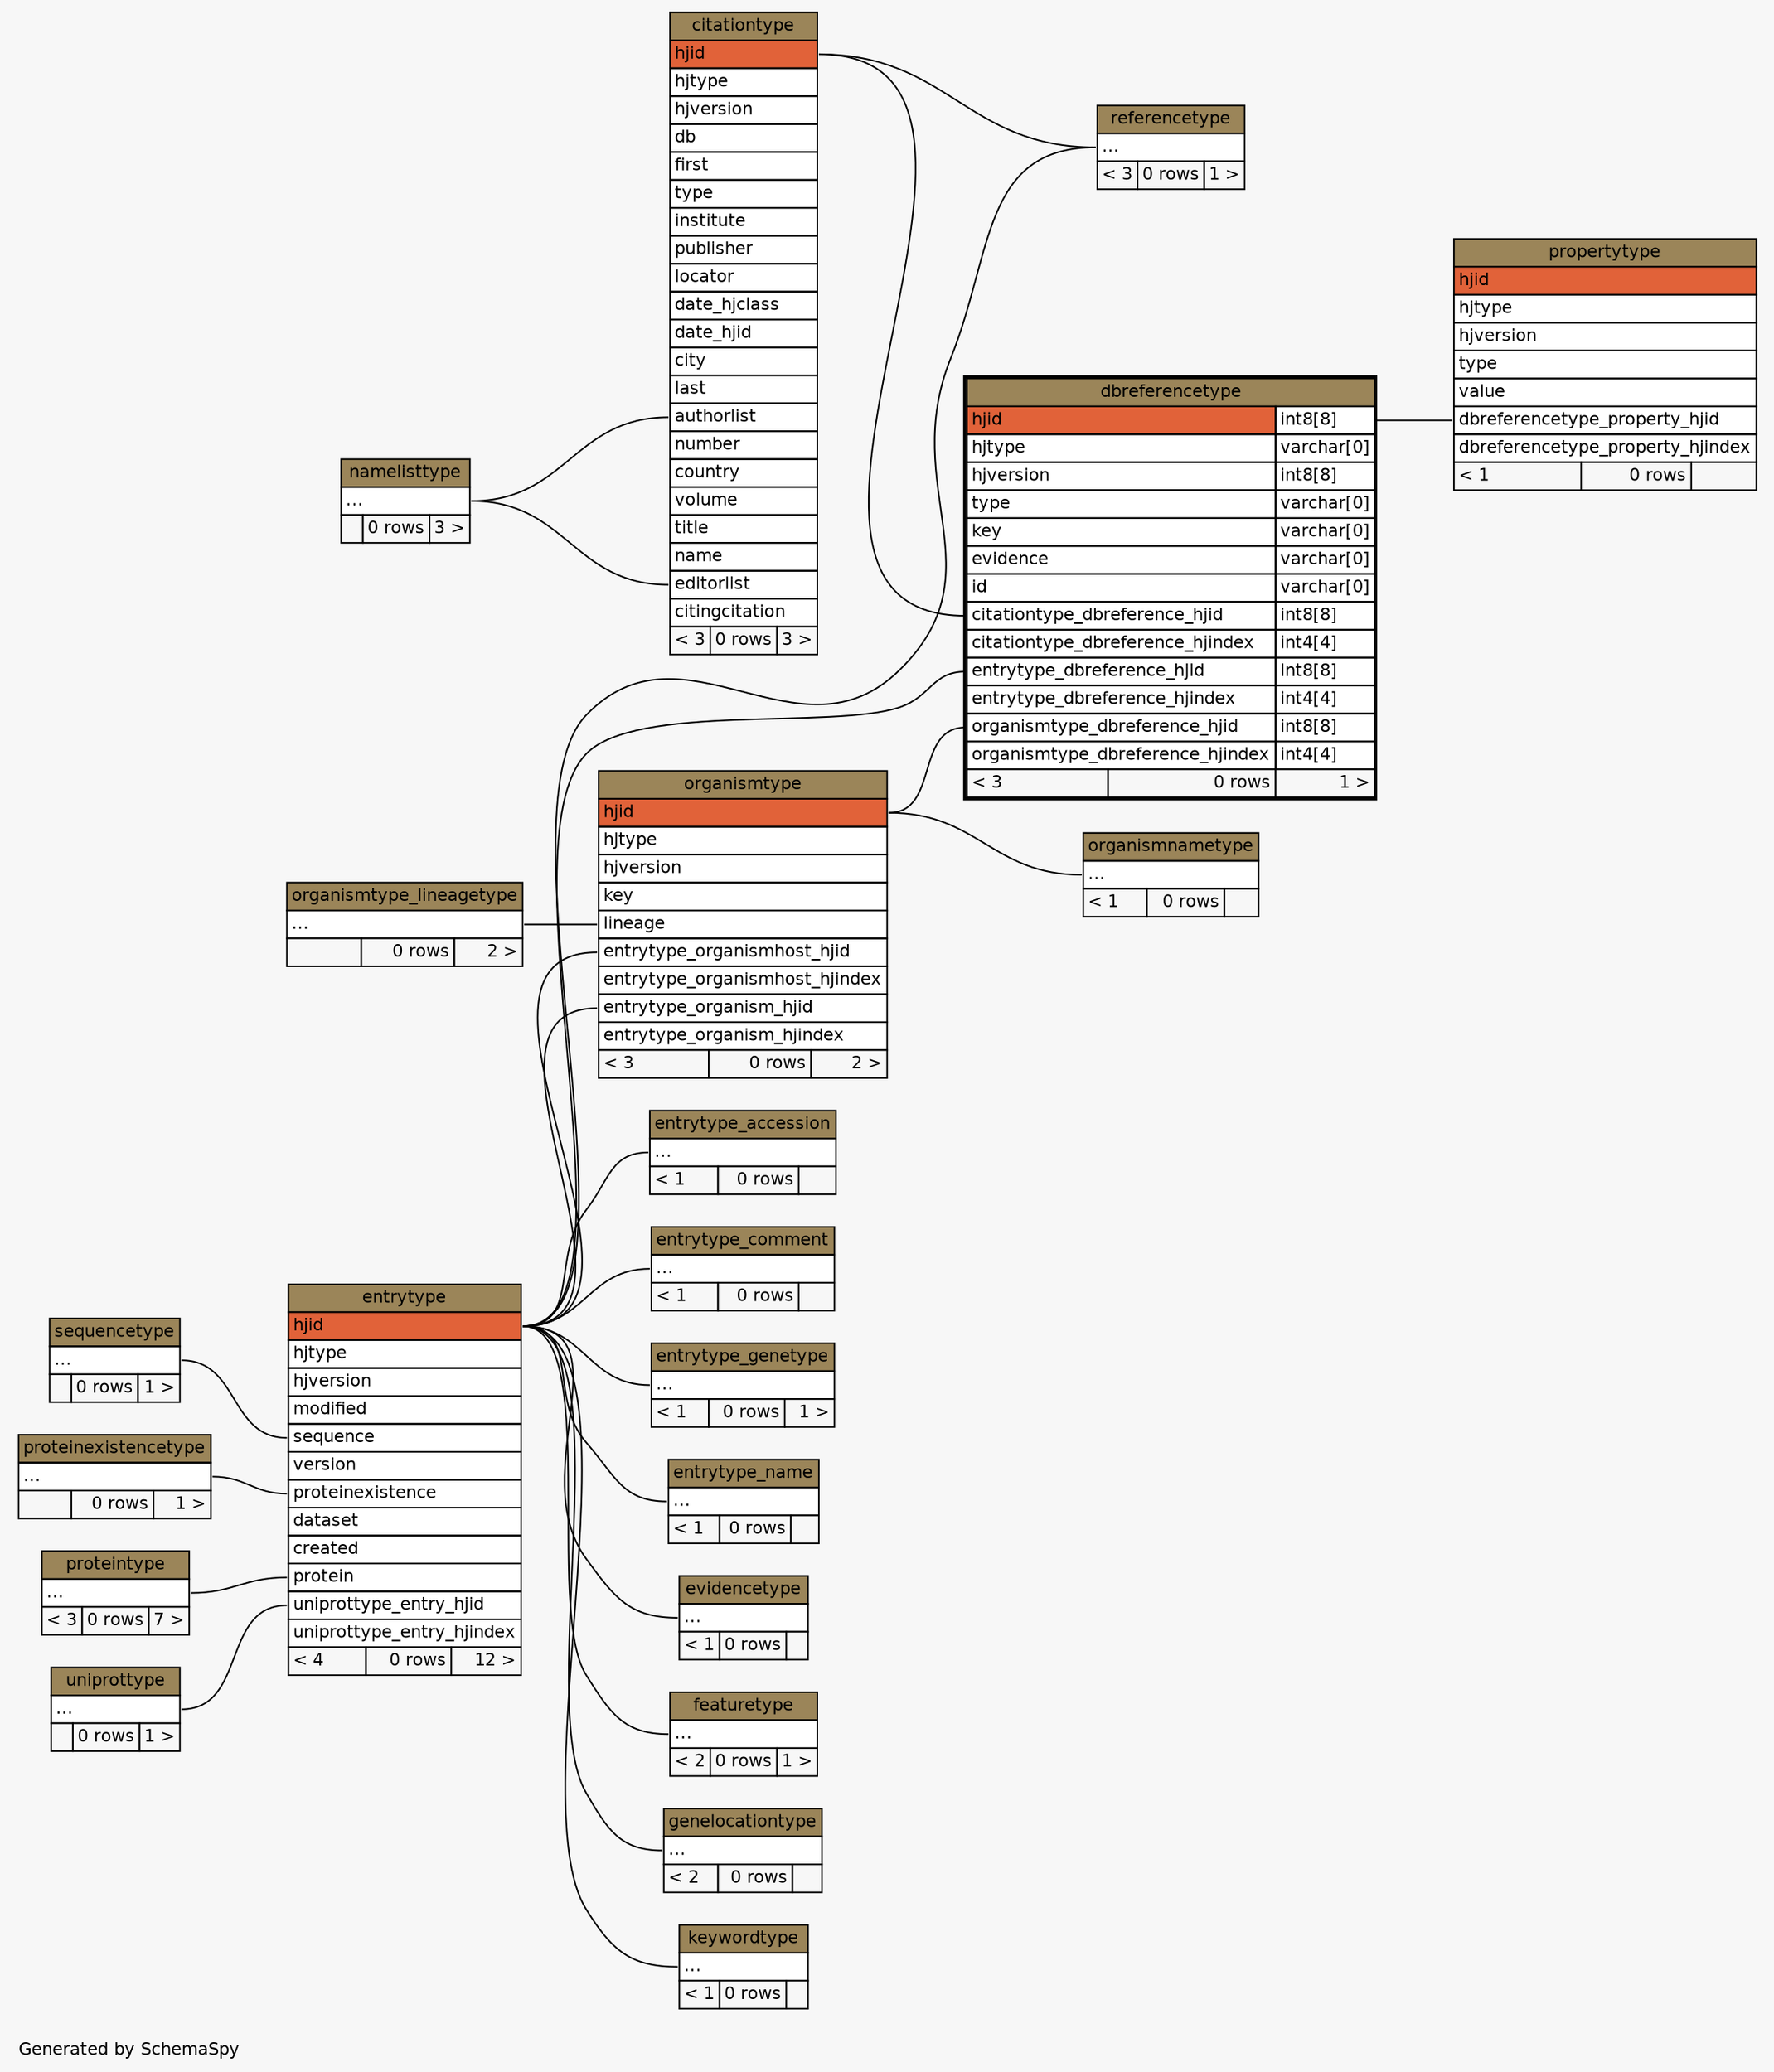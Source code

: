 // dot 2.22.2 on Windows Vista 6.0
// SchemaSpy rev 536
digraph "twoDegreesRelationshipsDiagram" {
  graph [
    rankdir="RL"
    bgcolor="#f7f7f7"
    label="\nGenerated by SchemaSpy"
    labeljust="l"
    nodesep="0.18"
    ranksep="0.46"
    fontname="Helvetica"
    fontsize="11"
  ];
  node [
    fontname="Helvetica"
    fontsize="11"
    shape="plaintext"
  ];
  edge [
    arrowsize="0.8"
  ];
  "citationtype":"authorlist":w -> "namelisttype":"elipses":e [arrowhead=none arrowtail=crowodot];
  "citationtype":"editorlist":w -> "namelisttype":"elipses":e [arrowhead=none arrowtail=crowodot];
  "dbreferencetype":"citationtype_dbreference_hjid":w -> "citationtype":"hjid":e [arrowhead=none arrowtail=crowodot];
  "dbreferencetype":"entrytype_dbreference_hjid":w -> "entrytype":"hjid":e [arrowhead=none arrowtail=crowodot];
  "dbreferencetype":"organismtype_dbreference_hjid":w -> "organismtype":"hjid":e [arrowhead=none arrowtail=crowodot];
  "entrytype":"protein":w -> "proteintype":"elipses":e [arrowhead=none arrowtail=crowodot];
  "entrytype":"proteinexistence":w -> "proteinexistencetype":"elipses":e [arrowhead=none arrowtail=crowodot];
  "entrytype":"sequence":w -> "sequencetype":"elipses":e [arrowhead=none arrowtail=crowodot];
  "entrytype":"uniprottype_entry_hjid":w -> "uniprottype":"elipses":e [arrowhead=none arrowtail=crowodot];
  "entrytype_accession":"elipses":w -> "entrytype":"hjid":e [arrowhead=none arrowtail=crowodot];
  "entrytype_comment":"elipses":w -> "entrytype":"hjid":e [arrowhead=none arrowtail=crowodot];
  "entrytype_genetype":"elipses":w -> "entrytype":"hjid":e [arrowhead=none arrowtail=crowodot];
  "entrytype_name":"elipses":w -> "entrytype":"hjid":e [arrowhead=none arrowtail=crowodot];
  "evidencetype":"elipses":w -> "entrytype":"hjid":e [arrowhead=none arrowtail=crowodot];
  "featuretype":"elipses":w -> "entrytype":"hjid":e [arrowhead=none arrowtail=crowodot];
  "genelocationtype":"elipses":w -> "entrytype":"hjid":e [arrowhead=none arrowtail=crowodot];
  "keywordtype":"elipses":w -> "entrytype":"hjid":e [arrowhead=none arrowtail=crowodot];
  "organismnametype":"elipses":w -> "organismtype":"hjid":e [arrowhead=none arrowtail=crowodot];
  "organismtype":"entrytype_organism_hjid":w -> "entrytype":"hjid":e [arrowhead=none arrowtail=crowodot];
  "organismtype":"entrytype_organismhost_hjid":w -> "entrytype":"hjid":e [arrowhead=none arrowtail=crowodot];
  "organismtype":"lineage":w -> "organismtype_lineagetype":"elipses":e [arrowhead=none arrowtail=crowodot];
  "propertytype":"dbreferencetype_property_hjid":w -> "dbreferencetype":"hjid.type":e [arrowhead=none arrowtail=crowodot];
  "referencetype":"elipses":w -> "citationtype":"hjid":e [arrowhead=none arrowtail=crowodot];
  "referencetype":"elipses":w -> "entrytype":"hjid":e [arrowhead=none arrowtail=crowodot];
  "citationtype" [
    label=<
    <TABLE BORDER="0" CELLBORDER="1" CELLSPACING="0" BGCOLOR="#ffffff">
      <TR><TD COLSPAN="3" BGCOLOR="#9b8559" ALIGN="CENTER">citationtype</TD></TR>
      <TR><TD PORT="hjid" COLSPAN="3" BGCOLOR="#e16239" ALIGN="LEFT">hjid</TD></TR>
      <TR><TD PORT="hjtype" COLSPAN="3" ALIGN="LEFT">hjtype</TD></TR>
      <TR><TD PORT="hjversion" COLSPAN="3" ALIGN="LEFT">hjversion</TD></TR>
      <TR><TD PORT="db" COLSPAN="3" ALIGN="LEFT">db</TD></TR>
      <TR><TD PORT="first" COLSPAN="3" ALIGN="LEFT">first</TD></TR>
      <TR><TD PORT="type" COLSPAN="3" ALIGN="LEFT">type</TD></TR>
      <TR><TD PORT="institute" COLSPAN="3" ALIGN="LEFT">institute</TD></TR>
      <TR><TD PORT="publisher" COLSPAN="3" ALIGN="LEFT">publisher</TD></TR>
      <TR><TD PORT="locator" COLSPAN="3" ALIGN="LEFT">locator</TD></TR>
      <TR><TD PORT="date_hjclass" COLSPAN="3" ALIGN="LEFT">date_hjclass</TD></TR>
      <TR><TD PORT="date_hjid" COLSPAN="3" ALIGN="LEFT">date_hjid</TD></TR>
      <TR><TD PORT="city" COLSPAN="3" ALIGN="LEFT">city</TD></TR>
      <TR><TD PORT="last" COLSPAN="3" ALIGN="LEFT">last</TD></TR>
      <TR><TD PORT="authorlist" COLSPAN="3" ALIGN="LEFT">authorlist</TD></TR>
      <TR><TD PORT="number" COLSPAN="3" ALIGN="LEFT">number</TD></TR>
      <TR><TD PORT="country" COLSPAN="3" ALIGN="LEFT">country</TD></TR>
      <TR><TD PORT="volume" COLSPAN="3" ALIGN="LEFT">volume</TD></TR>
      <TR><TD PORT="title" COLSPAN="3" ALIGN="LEFT">title</TD></TR>
      <TR><TD PORT="name" COLSPAN="3" ALIGN="LEFT">name</TD></TR>
      <TR><TD PORT="editorlist" COLSPAN="3" ALIGN="LEFT">editorlist</TD></TR>
      <TR><TD PORT="citingcitation" COLSPAN="3" ALIGN="LEFT">citingcitation</TD></TR>
      <TR><TD ALIGN="LEFT" BGCOLOR="#f7f7f7">&lt; 3</TD><TD ALIGN="RIGHT" BGCOLOR="#f7f7f7">0 rows</TD><TD ALIGN="RIGHT" BGCOLOR="#f7f7f7">3 &gt;</TD></TR>
    </TABLE>>
    URL="citationtype.html"
    tooltip="citationtype"
  ];
  "dbreferencetype" [
    label=<
    <TABLE BORDER="2" CELLBORDER="1" CELLSPACING="0" BGCOLOR="#ffffff">
      <TR><TD COLSPAN="3" BGCOLOR="#9b8559" ALIGN="CENTER">dbreferencetype</TD></TR>
      <TR><TD PORT="hjid" COLSPAN="2" BGCOLOR="#e16239" ALIGN="LEFT">hjid</TD><TD PORT="hjid.type" ALIGN="LEFT">int8[8]</TD></TR>
      <TR><TD PORT="hjtype" COLSPAN="2" ALIGN="LEFT">hjtype</TD><TD PORT="hjtype.type" ALIGN="LEFT">varchar[0]</TD></TR>
      <TR><TD PORT="hjversion" COLSPAN="2" ALIGN="LEFT">hjversion</TD><TD PORT="hjversion.type" ALIGN="LEFT">int8[8]</TD></TR>
      <TR><TD PORT="type" COLSPAN="2" ALIGN="LEFT">type</TD><TD PORT="type.type" ALIGN="LEFT">varchar[0]</TD></TR>
      <TR><TD PORT="key" COLSPAN="2" ALIGN="LEFT">key</TD><TD PORT="key.type" ALIGN="LEFT">varchar[0]</TD></TR>
      <TR><TD PORT="evidence" COLSPAN="2" ALIGN="LEFT">evidence</TD><TD PORT="evidence.type" ALIGN="LEFT">varchar[0]</TD></TR>
      <TR><TD PORT="id" COLSPAN="2" ALIGN="LEFT">id</TD><TD PORT="id.type" ALIGN="LEFT">varchar[0]</TD></TR>
      <TR><TD PORT="citationtype_dbreference_hjid" COLSPAN="2" ALIGN="LEFT">citationtype_dbreference_hjid</TD><TD PORT="citationtype_dbreference_hjid.type" ALIGN="LEFT">int8[8]</TD></TR>
      <TR><TD PORT="citationtype_dbreference_hjindex" COLSPAN="2" ALIGN="LEFT">citationtype_dbreference_hjindex</TD><TD PORT="citationtype_dbreference_hjindex.type" ALIGN="LEFT">int4[4]</TD></TR>
      <TR><TD PORT="entrytype_dbreference_hjid" COLSPAN="2" ALIGN="LEFT">entrytype_dbreference_hjid</TD><TD PORT="entrytype_dbreference_hjid.type" ALIGN="LEFT">int8[8]</TD></TR>
      <TR><TD PORT="entrytype_dbreference_hjindex" COLSPAN="2" ALIGN="LEFT">entrytype_dbreference_hjindex</TD><TD PORT="entrytype_dbreference_hjindex.type" ALIGN="LEFT">int4[4]</TD></TR>
      <TR><TD PORT="organismtype_dbreference_hjid" COLSPAN="2" ALIGN="LEFT">organismtype_dbreference_hjid</TD><TD PORT="organismtype_dbreference_hjid.type" ALIGN="LEFT">int8[8]</TD></TR>
      <TR><TD PORT="organismtype_dbreference_hjindex" COLSPAN="2" ALIGN="LEFT">organismtype_dbreference_hjindex</TD><TD PORT="organismtype_dbreference_hjindex.type" ALIGN="LEFT">int4[4]</TD></TR>
      <TR><TD ALIGN="LEFT" BGCOLOR="#f7f7f7">&lt; 3</TD><TD ALIGN="RIGHT" BGCOLOR="#f7f7f7">0 rows</TD><TD ALIGN="RIGHT" BGCOLOR="#f7f7f7">1 &gt;</TD></TR>
    </TABLE>>
    URL="dbreferencetype.html"
    tooltip="dbreferencetype"
  ];
  "entrytype" [
    label=<
    <TABLE BORDER="0" CELLBORDER="1" CELLSPACING="0" BGCOLOR="#ffffff">
      <TR><TD COLSPAN="3" BGCOLOR="#9b8559" ALIGN="CENTER">entrytype</TD></TR>
      <TR><TD PORT="hjid" COLSPAN="3" BGCOLOR="#e16239" ALIGN="LEFT">hjid</TD></TR>
      <TR><TD PORT="hjtype" COLSPAN="3" ALIGN="LEFT">hjtype</TD></TR>
      <TR><TD PORT="hjversion" COLSPAN="3" ALIGN="LEFT">hjversion</TD></TR>
      <TR><TD PORT="modified" COLSPAN="3" ALIGN="LEFT">modified</TD></TR>
      <TR><TD PORT="sequence" COLSPAN="3" ALIGN="LEFT">sequence</TD></TR>
      <TR><TD PORT="version" COLSPAN="3" ALIGN="LEFT">version</TD></TR>
      <TR><TD PORT="proteinexistence" COLSPAN="3" ALIGN="LEFT">proteinexistence</TD></TR>
      <TR><TD PORT="dataset" COLSPAN="3" ALIGN="LEFT">dataset</TD></TR>
      <TR><TD PORT="created" COLSPAN="3" ALIGN="LEFT">created</TD></TR>
      <TR><TD PORT="protein" COLSPAN="3" ALIGN="LEFT">protein</TD></TR>
      <TR><TD PORT="uniprottype_entry_hjid" COLSPAN="3" ALIGN="LEFT">uniprottype_entry_hjid</TD></TR>
      <TR><TD PORT="uniprottype_entry_hjindex" COLSPAN="3" ALIGN="LEFT">uniprottype_entry_hjindex</TD></TR>
      <TR><TD ALIGN="LEFT" BGCOLOR="#f7f7f7">&lt; 4</TD><TD ALIGN="RIGHT" BGCOLOR="#f7f7f7">0 rows</TD><TD ALIGN="RIGHT" BGCOLOR="#f7f7f7">12 &gt;</TD></TR>
    </TABLE>>
    URL="entrytype.html"
    tooltip="entrytype"
  ];
  "entrytype_accession" [
    label=<
    <TABLE BORDER="0" CELLBORDER="1" CELLSPACING="0" BGCOLOR="#ffffff">
      <TR><TD COLSPAN="3" BGCOLOR="#9b8559" ALIGN="CENTER">entrytype_accession</TD></TR>
      <TR><TD PORT="elipses" COLSPAN="3" ALIGN="LEFT">...</TD></TR>
      <TR><TD ALIGN="LEFT" BGCOLOR="#f7f7f7">&lt; 1</TD><TD ALIGN="RIGHT" BGCOLOR="#f7f7f7">0 rows</TD><TD ALIGN="RIGHT" BGCOLOR="#f7f7f7">  </TD></TR>
    </TABLE>>
    URL="entrytype_accession.html"
    tooltip="entrytype_accession"
  ];
  "entrytype_comment" [
    label=<
    <TABLE BORDER="0" CELLBORDER="1" CELLSPACING="0" BGCOLOR="#ffffff">
      <TR><TD COLSPAN="3" BGCOLOR="#9b8559" ALIGN="CENTER">entrytype_comment</TD></TR>
      <TR><TD PORT="elipses" COLSPAN="3" ALIGN="LEFT">...</TD></TR>
      <TR><TD ALIGN="LEFT" BGCOLOR="#f7f7f7">&lt; 1</TD><TD ALIGN="RIGHT" BGCOLOR="#f7f7f7">0 rows</TD><TD ALIGN="RIGHT" BGCOLOR="#f7f7f7">  </TD></TR>
    </TABLE>>
    URL="entrytype_comment.html"
    tooltip="entrytype_comment"
  ];
  "entrytype_genetype" [
    label=<
    <TABLE BORDER="0" CELLBORDER="1" CELLSPACING="0" BGCOLOR="#ffffff">
      <TR><TD COLSPAN="3" BGCOLOR="#9b8559" ALIGN="CENTER">entrytype_genetype</TD></TR>
      <TR><TD PORT="elipses" COLSPAN="3" ALIGN="LEFT">...</TD></TR>
      <TR><TD ALIGN="LEFT" BGCOLOR="#f7f7f7">&lt; 1</TD><TD ALIGN="RIGHT" BGCOLOR="#f7f7f7">0 rows</TD><TD ALIGN="RIGHT" BGCOLOR="#f7f7f7">1 &gt;</TD></TR>
    </TABLE>>
    URL="entrytype_genetype.html"
    tooltip="entrytype_genetype"
  ];
  "entrytype_name" [
    label=<
    <TABLE BORDER="0" CELLBORDER="1" CELLSPACING="0" BGCOLOR="#ffffff">
      <TR><TD COLSPAN="3" BGCOLOR="#9b8559" ALIGN="CENTER">entrytype_name</TD></TR>
      <TR><TD PORT="elipses" COLSPAN="3" ALIGN="LEFT">...</TD></TR>
      <TR><TD ALIGN="LEFT" BGCOLOR="#f7f7f7">&lt; 1</TD><TD ALIGN="RIGHT" BGCOLOR="#f7f7f7">0 rows</TD><TD ALIGN="RIGHT" BGCOLOR="#f7f7f7">  </TD></TR>
    </TABLE>>
    URL="entrytype_name.html"
    tooltip="entrytype_name"
  ];
  "evidencetype" [
    label=<
    <TABLE BORDER="0" CELLBORDER="1" CELLSPACING="0" BGCOLOR="#ffffff">
      <TR><TD COLSPAN="3" BGCOLOR="#9b8559" ALIGN="CENTER">evidencetype</TD></TR>
      <TR><TD PORT="elipses" COLSPAN="3" ALIGN="LEFT">...</TD></TR>
      <TR><TD ALIGN="LEFT" BGCOLOR="#f7f7f7">&lt; 1</TD><TD ALIGN="RIGHT" BGCOLOR="#f7f7f7">0 rows</TD><TD ALIGN="RIGHT" BGCOLOR="#f7f7f7">  </TD></TR>
    </TABLE>>
    URL="evidencetype.html"
    tooltip="evidencetype"
  ];
  "featuretype" [
    label=<
    <TABLE BORDER="0" CELLBORDER="1" CELLSPACING="0" BGCOLOR="#ffffff">
      <TR><TD COLSPAN="3" BGCOLOR="#9b8559" ALIGN="CENTER">featuretype</TD></TR>
      <TR><TD PORT="elipses" COLSPAN="3" ALIGN="LEFT">...</TD></TR>
      <TR><TD ALIGN="LEFT" BGCOLOR="#f7f7f7">&lt; 2</TD><TD ALIGN="RIGHT" BGCOLOR="#f7f7f7">0 rows</TD><TD ALIGN="RIGHT" BGCOLOR="#f7f7f7">1 &gt;</TD></TR>
    </TABLE>>
    URL="featuretype.html"
    tooltip="featuretype"
  ];
  "genelocationtype" [
    label=<
    <TABLE BORDER="0" CELLBORDER="1" CELLSPACING="0" BGCOLOR="#ffffff">
      <TR><TD COLSPAN="3" BGCOLOR="#9b8559" ALIGN="CENTER">genelocationtype</TD></TR>
      <TR><TD PORT="elipses" COLSPAN="3" ALIGN="LEFT">...</TD></TR>
      <TR><TD ALIGN="LEFT" BGCOLOR="#f7f7f7">&lt; 2</TD><TD ALIGN="RIGHT" BGCOLOR="#f7f7f7">0 rows</TD><TD ALIGN="RIGHT" BGCOLOR="#f7f7f7">  </TD></TR>
    </TABLE>>
    URL="genelocationtype.html"
    tooltip="genelocationtype"
  ];
  "keywordtype" [
    label=<
    <TABLE BORDER="0" CELLBORDER="1" CELLSPACING="0" BGCOLOR="#ffffff">
      <TR><TD COLSPAN="3" BGCOLOR="#9b8559" ALIGN="CENTER">keywordtype</TD></TR>
      <TR><TD PORT="elipses" COLSPAN="3" ALIGN="LEFT">...</TD></TR>
      <TR><TD ALIGN="LEFT" BGCOLOR="#f7f7f7">&lt; 1</TD><TD ALIGN="RIGHT" BGCOLOR="#f7f7f7">0 rows</TD><TD ALIGN="RIGHT" BGCOLOR="#f7f7f7">  </TD></TR>
    </TABLE>>
    URL="keywordtype.html"
    tooltip="keywordtype"
  ];
  "namelisttype" [
    label=<
    <TABLE BORDER="0" CELLBORDER="1" CELLSPACING="0" BGCOLOR="#ffffff">
      <TR><TD COLSPAN="3" BGCOLOR="#9b8559" ALIGN="CENTER">namelisttype</TD></TR>
      <TR><TD PORT="elipses" COLSPAN="3" ALIGN="LEFT">...</TD></TR>
      <TR><TD ALIGN="LEFT" BGCOLOR="#f7f7f7">  </TD><TD ALIGN="RIGHT" BGCOLOR="#f7f7f7">0 rows</TD><TD ALIGN="RIGHT" BGCOLOR="#f7f7f7">3 &gt;</TD></TR>
    </TABLE>>
    URL="namelisttype.html"
    tooltip="namelisttype"
  ];
  "organismnametype" [
    label=<
    <TABLE BORDER="0" CELLBORDER="1" CELLSPACING="0" BGCOLOR="#ffffff">
      <TR><TD COLSPAN="3" BGCOLOR="#9b8559" ALIGN="CENTER">organismnametype</TD></TR>
      <TR><TD PORT="elipses" COLSPAN="3" ALIGN="LEFT">...</TD></TR>
      <TR><TD ALIGN="LEFT" BGCOLOR="#f7f7f7">&lt; 1</TD><TD ALIGN="RIGHT" BGCOLOR="#f7f7f7">0 rows</TD><TD ALIGN="RIGHT" BGCOLOR="#f7f7f7">  </TD></TR>
    </TABLE>>
    URL="organismnametype.html"
    tooltip="organismnametype"
  ];
  "organismtype" [
    label=<
    <TABLE BORDER="0" CELLBORDER="1" CELLSPACING="0" BGCOLOR="#ffffff">
      <TR><TD COLSPAN="3" BGCOLOR="#9b8559" ALIGN="CENTER">organismtype</TD></TR>
      <TR><TD PORT="hjid" COLSPAN="3" BGCOLOR="#e16239" ALIGN="LEFT">hjid</TD></TR>
      <TR><TD PORT="hjtype" COLSPAN="3" ALIGN="LEFT">hjtype</TD></TR>
      <TR><TD PORT="hjversion" COLSPAN="3" ALIGN="LEFT">hjversion</TD></TR>
      <TR><TD PORT="key" COLSPAN="3" ALIGN="LEFT">key</TD></TR>
      <TR><TD PORT="lineage" COLSPAN="3" ALIGN="LEFT">lineage</TD></TR>
      <TR><TD PORT="entrytype_organismhost_hjid" COLSPAN="3" ALIGN="LEFT">entrytype_organismhost_hjid</TD></TR>
      <TR><TD PORT="entrytype_organismhost_hjindex" COLSPAN="3" ALIGN="LEFT">entrytype_organismhost_hjindex</TD></TR>
      <TR><TD PORT="entrytype_organism_hjid" COLSPAN="3" ALIGN="LEFT">entrytype_organism_hjid</TD></TR>
      <TR><TD PORT="entrytype_organism_hjindex" COLSPAN="3" ALIGN="LEFT">entrytype_organism_hjindex</TD></TR>
      <TR><TD ALIGN="LEFT" BGCOLOR="#f7f7f7">&lt; 3</TD><TD ALIGN="RIGHT" BGCOLOR="#f7f7f7">0 rows</TD><TD ALIGN="RIGHT" BGCOLOR="#f7f7f7">2 &gt;</TD></TR>
    </TABLE>>
    URL="organismtype.html"
    tooltip="organismtype"
  ];
  "organismtype_lineagetype" [
    label=<
    <TABLE BORDER="0" CELLBORDER="1" CELLSPACING="0" BGCOLOR="#ffffff">
      <TR><TD COLSPAN="3" BGCOLOR="#9b8559" ALIGN="CENTER">organismtype_lineagetype</TD></TR>
      <TR><TD PORT="elipses" COLSPAN="3" ALIGN="LEFT">...</TD></TR>
      <TR><TD ALIGN="LEFT" BGCOLOR="#f7f7f7">  </TD><TD ALIGN="RIGHT" BGCOLOR="#f7f7f7">0 rows</TD><TD ALIGN="RIGHT" BGCOLOR="#f7f7f7">2 &gt;</TD></TR>
    </TABLE>>
    URL="organismtype_lineagetype.html"
    tooltip="organismtype_lineagetype"
  ];
  "propertytype" [
    label=<
    <TABLE BORDER="0" CELLBORDER="1" CELLSPACING="0" BGCOLOR="#ffffff">
      <TR><TD COLSPAN="3" BGCOLOR="#9b8559" ALIGN="CENTER">propertytype</TD></TR>
      <TR><TD PORT="hjid" COLSPAN="3" BGCOLOR="#e16239" ALIGN="LEFT">hjid</TD></TR>
      <TR><TD PORT="hjtype" COLSPAN="3" ALIGN="LEFT">hjtype</TD></TR>
      <TR><TD PORT="hjversion" COLSPAN="3" ALIGN="LEFT">hjversion</TD></TR>
      <TR><TD PORT="type" COLSPAN="3" ALIGN="LEFT">type</TD></TR>
      <TR><TD PORT="value" COLSPAN="3" ALIGN="LEFT">value</TD></TR>
      <TR><TD PORT="dbreferencetype_property_hjid" COLSPAN="3" ALIGN="LEFT">dbreferencetype_property_hjid</TD></TR>
      <TR><TD PORT="dbreferencetype_property_hjindex" COLSPAN="3" ALIGN="LEFT">dbreferencetype_property_hjindex</TD></TR>
      <TR><TD ALIGN="LEFT" BGCOLOR="#f7f7f7">&lt; 1</TD><TD ALIGN="RIGHT" BGCOLOR="#f7f7f7">0 rows</TD><TD ALIGN="RIGHT" BGCOLOR="#f7f7f7">  </TD></TR>
    </TABLE>>
    URL="propertytype.html"
    tooltip="propertytype"
  ];
  "proteinexistencetype" [
    label=<
    <TABLE BORDER="0" CELLBORDER="1" CELLSPACING="0" BGCOLOR="#ffffff">
      <TR><TD COLSPAN="3" BGCOLOR="#9b8559" ALIGN="CENTER">proteinexistencetype</TD></TR>
      <TR><TD PORT="elipses" COLSPAN="3" ALIGN="LEFT">...</TD></TR>
      <TR><TD ALIGN="LEFT" BGCOLOR="#f7f7f7">  </TD><TD ALIGN="RIGHT" BGCOLOR="#f7f7f7">0 rows</TD><TD ALIGN="RIGHT" BGCOLOR="#f7f7f7">1 &gt;</TD></TR>
    </TABLE>>
    URL="proteinexistencetype.html"
    tooltip="proteinexistencetype"
  ];
  "proteintype" [
    label=<
    <TABLE BORDER="0" CELLBORDER="1" CELLSPACING="0" BGCOLOR="#ffffff">
      <TR><TD COLSPAN="3" BGCOLOR="#9b8559" ALIGN="CENTER">proteintype</TD></TR>
      <TR><TD PORT="elipses" COLSPAN="3" ALIGN="LEFT">...</TD></TR>
      <TR><TD ALIGN="LEFT" BGCOLOR="#f7f7f7">&lt; 3</TD><TD ALIGN="RIGHT" BGCOLOR="#f7f7f7">0 rows</TD><TD ALIGN="RIGHT" BGCOLOR="#f7f7f7">7 &gt;</TD></TR>
    </TABLE>>
    URL="proteintype.html"
    tooltip="proteintype"
  ];
  "referencetype" [
    label=<
    <TABLE BORDER="0" CELLBORDER="1" CELLSPACING="0" BGCOLOR="#ffffff">
      <TR><TD COLSPAN="3" BGCOLOR="#9b8559" ALIGN="CENTER">referencetype</TD></TR>
      <TR><TD PORT="elipses" COLSPAN="3" ALIGN="LEFT">...</TD></TR>
      <TR><TD ALIGN="LEFT" BGCOLOR="#f7f7f7">&lt; 3</TD><TD ALIGN="RIGHT" BGCOLOR="#f7f7f7">0 rows</TD><TD ALIGN="RIGHT" BGCOLOR="#f7f7f7">1 &gt;</TD></TR>
    </TABLE>>
    URL="referencetype.html"
    tooltip="referencetype"
  ];
  "sequencetype" [
    label=<
    <TABLE BORDER="0" CELLBORDER="1" CELLSPACING="0" BGCOLOR="#ffffff">
      <TR><TD COLSPAN="3" BGCOLOR="#9b8559" ALIGN="CENTER">sequencetype</TD></TR>
      <TR><TD PORT="elipses" COLSPAN="3" ALIGN="LEFT">...</TD></TR>
      <TR><TD ALIGN="LEFT" BGCOLOR="#f7f7f7">  </TD><TD ALIGN="RIGHT" BGCOLOR="#f7f7f7">0 rows</TD><TD ALIGN="RIGHT" BGCOLOR="#f7f7f7">1 &gt;</TD></TR>
    </TABLE>>
    URL="sequencetype.html"
    tooltip="sequencetype"
  ];
  "uniprottype" [
    label=<
    <TABLE BORDER="0" CELLBORDER="1" CELLSPACING="0" BGCOLOR="#ffffff">
      <TR><TD COLSPAN="3" BGCOLOR="#9b8559" ALIGN="CENTER">uniprottype</TD></TR>
      <TR><TD PORT="elipses" COLSPAN="3" ALIGN="LEFT">...</TD></TR>
      <TR><TD ALIGN="LEFT" BGCOLOR="#f7f7f7">  </TD><TD ALIGN="RIGHT" BGCOLOR="#f7f7f7">0 rows</TD><TD ALIGN="RIGHT" BGCOLOR="#f7f7f7">1 &gt;</TD></TR>
    </TABLE>>
    URL="uniprottype.html"
    tooltip="uniprottype"
  ];
}
